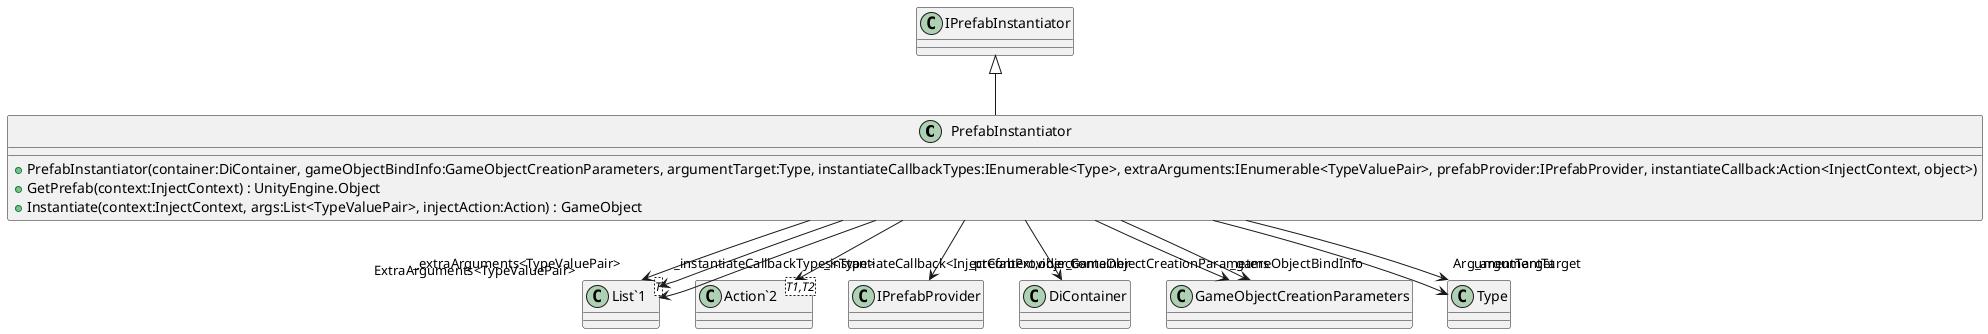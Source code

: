 @startuml
class PrefabInstantiator {
    + PrefabInstantiator(container:DiContainer, gameObjectBindInfo:GameObjectCreationParameters, argumentTarget:Type, instantiateCallbackTypes:IEnumerable<Type>, extraArguments:IEnumerable<TypeValuePair>, prefabProvider:IPrefabProvider, instantiateCallback:Action<InjectContext, object>)
    + GetPrefab(context:InjectContext) : UnityEngine.Object
    + Instantiate(context:InjectContext, args:List<TypeValuePair>, injectAction:Action) : GameObject
}
class "List`1"<T> {
}
class "Action`2"<T1,T2> {
}
IPrefabInstantiator <|-- PrefabInstantiator
PrefabInstantiator --> "_prefabProvider" IPrefabProvider
PrefabInstantiator --> "_container" DiContainer
PrefabInstantiator --> "_extraArguments<TypeValuePair>" "List`1"
PrefabInstantiator --> "_gameObjectBindInfo" GameObjectCreationParameters
PrefabInstantiator --> "_argumentTarget" Type
PrefabInstantiator --> "_instantiateCallbackTypes<Type>" "List`1"
PrefabInstantiator --> "_instantiateCallback<InjectContext,object>" "Action`2"
PrefabInstantiator --> "GameObjectCreationParameters" GameObjectCreationParameters
PrefabInstantiator --> "ArgumentTarget" Type
PrefabInstantiator --> "ExtraArguments<TypeValuePair>" "List`1"
@enduml
